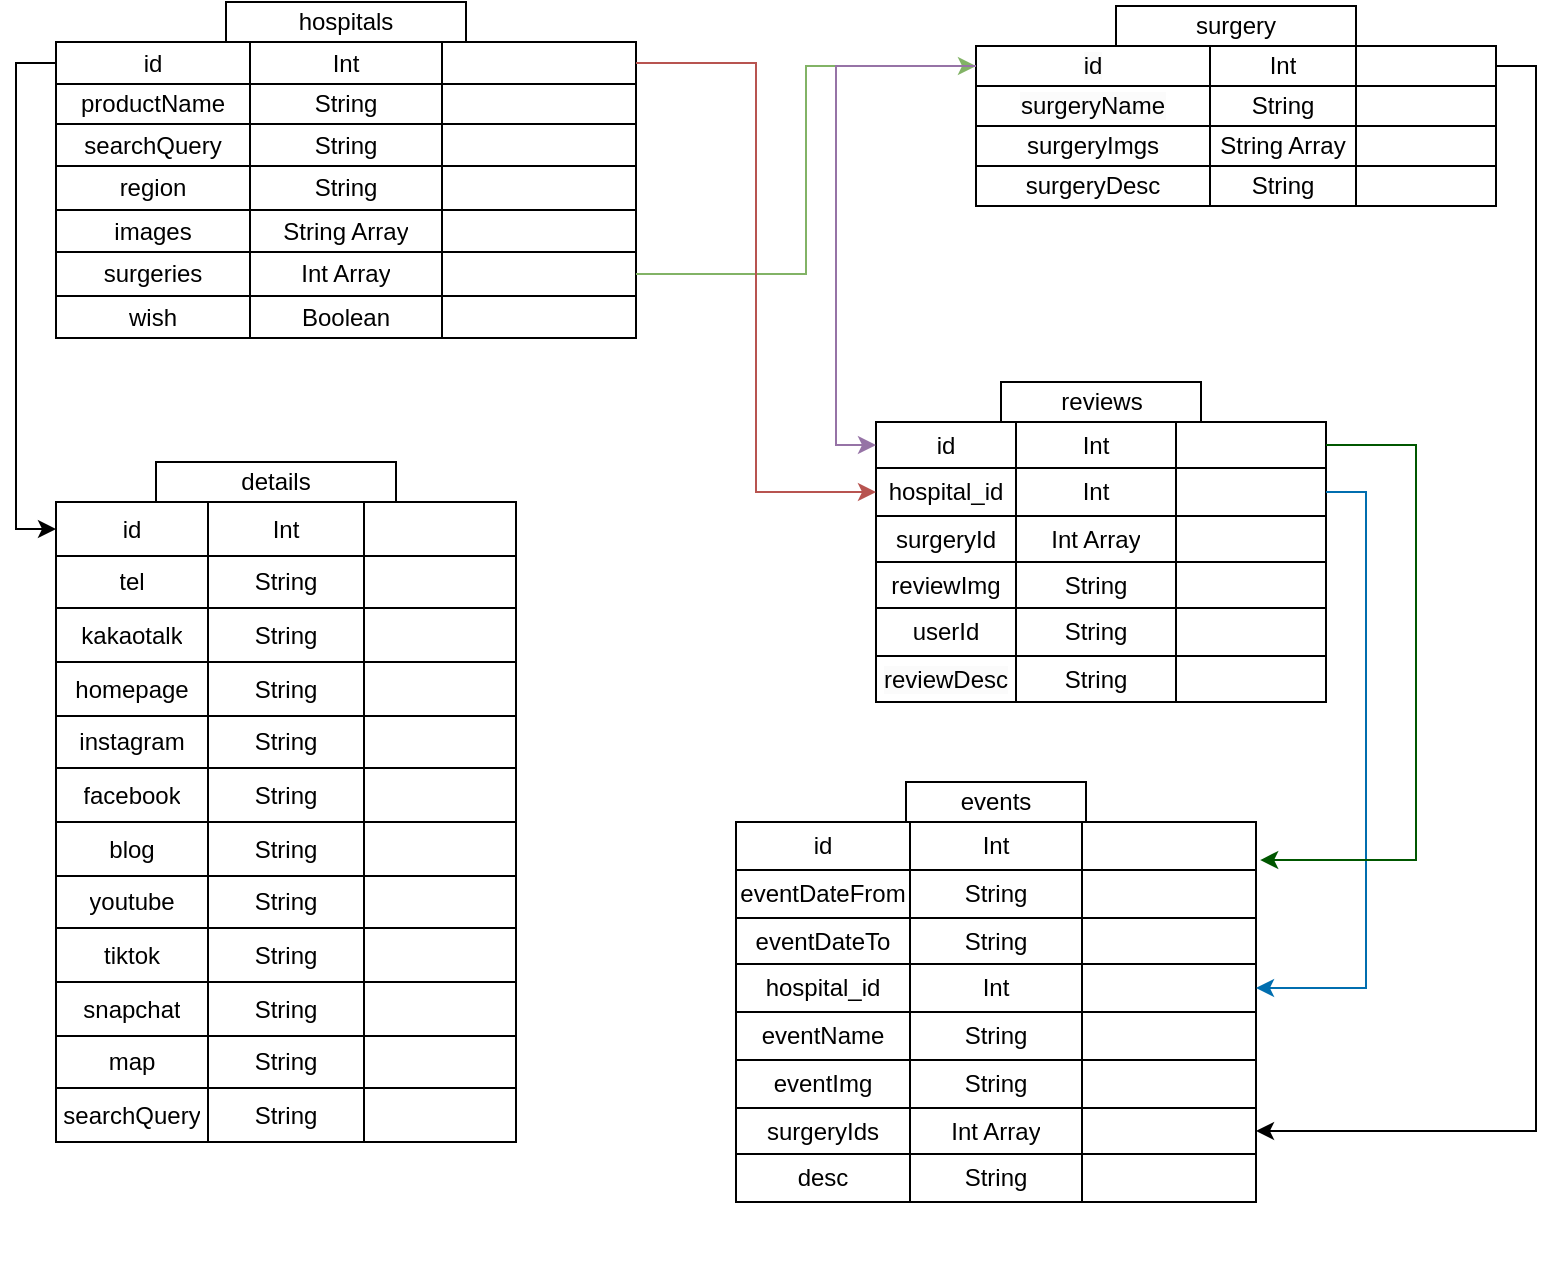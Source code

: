 <mxfile version="24.4.6" type="device">
  <diagram name="Page-1" id="yH99QrnX09RR625YZC_1">
    <mxGraphModel dx="1570" dy="740" grid="1" gridSize="10" guides="1" tooltips="1" connect="1" arrows="1" fold="1" page="1" pageScale="1" pageWidth="850" pageHeight="1100" math="0" shadow="0">
      <root>
        <mxCell id="0" />
        <mxCell id="1" parent="0" />
        <mxCell id="t48mmcYGpMNjEHupCj1k-149" value="" style="group" vertex="1" connectable="0" parent="1">
          <mxGeometry x="480" y="210" width="225" height="160" as="geometry" />
        </mxCell>
        <mxCell id="t48mmcYGpMNjEHupCj1k-25" value="" style="shape=table;startSize=0;container=1;collapsible=0;childLayout=tableLayout;" vertex="1" parent="t48mmcYGpMNjEHupCj1k-149">
          <mxGeometry y="20" width="225" height="140" as="geometry" />
        </mxCell>
        <mxCell id="t48mmcYGpMNjEHupCj1k-26" value="" style="shape=tableRow;horizontal=0;startSize=0;swimlaneHead=0;swimlaneBody=0;strokeColor=inherit;top=0;left=0;bottom=0;right=0;collapsible=0;dropTarget=0;fillColor=none;points=[[0,0.5],[1,0.5]];portConstraint=eastwest;" vertex="1" parent="t48mmcYGpMNjEHupCj1k-25">
          <mxGeometry width="225" height="23" as="geometry" />
        </mxCell>
        <mxCell id="t48mmcYGpMNjEHupCj1k-70" value="id" style="shape=partialRectangle;html=1;whiteSpace=wrap;connectable=0;strokeColor=inherit;overflow=hidden;fillColor=none;top=0;left=0;bottom=0;right=0;pointerEvents=1;" vertex="1" parent="t48mmcYGpMNjEHupCj1k-26">
          <mxGeometry width="70" height="23" as="geometry">
            <mxRectangle width="70" height="23" as="alternateBounds" />
          </mxGeometry>
        </mxCell>
        <mxCell id="t48mmcYGpMNjEHupCj1k-27" value="Int" style="shape=partialRectangle;html=1;whiteSpace=wrap;connectable=0;strokeColor=inherit;overflow=hidden;fillColor=none;top=0;left=0;bottom=0;right=0;pointerEvents=1;" vertex="1" parent="t48mmcYGpMNjEHupCj1k-26">
          <mxGeometry x="70" width="80" height="23" as="geometry">
            <mxRectangle width="80" height="23" as="alternateBounds" />
          </mxGeometry>
        </mxCell>
        <mxCell id="t48mmcYGpMNjEHupCj1k-28" value="" style="shape=partialRectangle;html=1;whiteSpace=wrap;connectable=0;strokeColor=inherit;overflow=hidden;fillColor=none;top=0;left=0;bottom=0;right=0;pointerEvents=1;" vertex="1" parent="t48mmcYGpMNjEHupCj1k-26">
          <mxGeometry x="150" width="75" height="23" as="geometry">
            <mxRectangle width="75" height="23" as="alternateBounds" />
          </mxGeometry>
        </mxCell>
        <mxCell id="t48mmcYGpMNjEHupCj1k-29" value="" style="shape=tableRow;horizontal=0;startSize=0;swimlaneHead=0;swimlaneBody=0;strokeColor=inherit;top=0;left=0;bottom=0;right=0;collapsible=0;dropTarget=0;fillColor=none;points=[[0,0.5],[1,0.5]];portConstraint=eastwest;" vertex="1" parent="t48mmcYGpMNjEHupCj1k-25">
          <mxGeometry y="23" width="225" height="24" as="geometry" />
        </mxCell>
        <mxCell id="t48mmcYGpMNjEHupCj1k-71" value="hospital_id" style="shape=partialRectangle;html=1;whiteSpace=wrap;connectable=0;strokeColor=inherit;overflow=hidden;fillColor=none;top=0;left=0;bottom=0;right=0;pointerEvents=1;" vertex="1" parent="t48mmcYGpMNjEHupCj1k-29">
          <mxGeometry width="70" height="24" as="geometry">
            <mxRectangle width="70" height="24" as="alternateBounds" />
          </mxGeometry>
        </mxCell>
        <mxCell id="t48mmcYGpMNjEHupCj1k-30" value="Int" style="shape=partialRectangle;html=1;whiteSpace=wrap;connectable=0;strokeColor=inherit;overflow=hidden;fillColor=none;top=0;left=0;bottom=0;right=0;pointerEvents=1;" vertex="1" parent="t48mmcYGpMNjEHupCj1k-29">
          <mxGeometry x="70" width="80" height="24" as="geometry">
            <mxRectangle width="80" height="24" as="alternateBounds" />
          </mxGeometry>
        </mxCell>
        <mxCell id="t48mmcYGpMNjEHupCj1k-31" value="" style="shape=partialRectangle;html=1;whiteSpace=wrap;connectable=0;strokeColor=inherit;overflow=hidden;fillColor=none;top=0;left=0;bottom=0;right=0;pointerEvents=1;" vertex="1" parent="t48mmcYGpMNjEHupCj1k-29">
          <mxGeometry x="150" width="75" height="24" as="geometry">
            <mxRectangle width="75" height="24" as="alternateBounds" />
          </mxGeometry>
        </mxCell>
        <mxCell id="t48mmcYGpMNjEHupCj1k-32" value="" style="shape=tableRow;horizontal=0;startSize=0;swimlaneHead=0;swimlaneBody=0;strokeColor=inherit;top=0;left=0;bottom=0;right=0;collapsible=0;dropTarget=0;fillColor=none;points=[[0,0.5],[1,0.5]];portConstraint=eastwest;" vertex="1" parent="t48mmcYGpMNjEHupCj1k-25">
          <mxGeometry y="47" width="225" height="23" as="geometry" />
        </mxCell>
        <mxCell id="t48mmcYGpMNjEHupCj1k-72" value="surgeryId" style="shape=partialRectangle;html=1;whiteSpace=wrap;connectable=0;strokeColor=inherit;overflow=hidden;fillColor=none;top=0;left=0;bottom=0;right=0;pointerEvents=1;" vertex="1" parent="t48mmcYGpMNjEHupCj1k-32">
          <mxGeometry width="70" height="23" as="geometry">
            <mxRectangle width="70" height="23" as="alternateBounds" />
          </mxGeometry>
        </mxCell>
        <mxCell id="t48mmcYGpMNjEHupCj1k-33" value="Int Array" style="shape=partialRectangle;html=1;whiteSpace=wrap;connectable=0;strokeColor=inherit;overflow=hidden;fillColor=none;top=0;left=0;bottom=0;right=0;pointerEvents=1;" vertex="1" parent="t48mmcYGpMNjEHupCj1k-32">
          <mxGeometry x="70" width="80" height="23" as="geometry">
            <mxRectangle width="80" height="23" as="alternateBounds" />
          </mxGeometry>
        </mxCell>
        <mxCell id="t48mmcYGpMNjEHupCj1k-34" value="" style="shape=partialRectangle;html=1;whiteSpace=wrap;connectable=0;strokeColor=inherit;overflow=hidden;fillColor=none;top=0;left=0;bottom=0;right=0;pointerEvents=1;" vertex="1" parent="t48mmcYGpMNjEHupCj1k-32">
          <mxGeometry x="150" width="75" height="23" as="geometry">
            <mxRectangle width="75" height="23" as="alternateBounds" />
          </mxGeometry>
        </mxCell>
        <mxCell id="t48mmcYGpMNjEHupCj1k-35" value="" style="shape=tableRow;horizontal=0;startSize=0;swimlaneHead=0;swimlaneBody=0;strokeColor=inherit;top=0;left=0;bottom=0;right=0;collapsible=0;dropTarget=0;fillColor=none;points=[[0,0.5],[1,0.5]];portConstraint=eastwest;" vertex="1" parent="t48mmcYGpMNjEHupCj1k-25">
          <mxGeometry y="70" width="225" height="23" as="geometry" />
        </mxCell>
        <mxCell id="t48mmcYGpMNjEHupCj1k-73" value="reviewImg" style="shape=partialRectangle;html=1;whiteSpace=wrap;connectable=0;strokeColor=inherit;overflow=hidden;fillColor=none;top=0;left=0;bottom=0;right=0;pointerEvents=1;" vertex="1" parent="t48mmcYGpMNjEHupCj1k-35">
          <mxGeometry width="70" height="23" as="geometry">
            <mxRectangle width="70" height="23" as="alternateBounds" />
          </mxGeometry>
        </mxCell>
        <mxCell id="t48mmcYGpMNjEHupCj1k-36" value="String" style="shape=partialRectangle;html=1;whiteSpace=wrap;connectable=0;strokeColor=inherit;overflow=hidden;fillColor=none;top=0;left=0;bottom=0;right=0;pointerEvents=1;" vertex="1" parent="t48mmcYGpMNjEHupCj1k-35">
          <mxGeometry x="70" width="80" height="23" as="geometry">
            <mxRectangle width="80" height="23" as="alternateBounds" />
          </mxGeometry>
        </mxCell>
        <mxCell id="t48mmcYGpMNjEHupCj1k-37" value="" style="shape=partialRectangle;html=1;whiteSpace=wrap;connectable=0;strokeColor=inherit;overflow=hidden;fillColor=none;top=0;left=0;bottom=0;right=0;pointerEvents=1;" vertex="1" parent="t48mmcYGpMNjEHupCj1k-35">
          <mxGeometry x="150" width="75" height="23" as="geometry">
            <mxRectangle width="75" height="23" as="alternateBounds" />
          </mxGeometry>
        </mxCell>
        <mxCell id="t48mmcYGpMNjEHupCj1k-38" value="" style="shape=tableRow;horizontal=0;startSize=0;swimlaneHead=0;swimlaneBody=0;strokeColor=inherit;top=0;left=0;bottom=0;right=0;collapsible=0;dropTarget=0;fillColor=none;points=[[0,0.5],[1,0.5]];portConstraint=eastwest;" vertex="1" parent="t48mmcYGpMNjEHupCj1k-25">
          <mxGeometry y="93" width="225" height="24" as="geometry" />
        </mxCell>
        <mxCell id="t48mmcYGpMNjEHupCj1k-74" value="userId" style="shape=partialRectangle;html=1;whiteSpace=wrap;connectable=0;strokeColor=inherit;overflow=hidden;fillColor=none;top=0;left=0;bottom=0;right=0;pointerEvents=1;" vertex="1" parent="t48mmcYGpMNjEHupCj1k-38">
          <mxGeometry width="70" height="24" as="geometry">
            <mxRectangle width="70" height="24" as="alternateBounds" />
          </mxGeometry>
        </mxCell>
        <mxCell id="t48mmcYGpMNjEHupCj1k-39" value="String" style="shape=partialRectangle;html=1;whiteSpace=wrap;connectable=0;strokeColor=inherit;overflow=hidden;fillColor=none;top=0;left=0;bottom=0;right=0;pointerEvents=1;" vertex="1" parent="t48mmcYGpMNjEHupCj1k-38">
          <mxGeometry x="70" width="80" height="24" as="geometry">
            <mxRectangle width="80" height="24" as="alternateBounds" />
          </mxGeometry>
        </mxCell>
        <mxCell id="t48mmcYGpMNjEHupCj1k-40" value="" style="shape=partialRectangle;html=1;whiteSpace=wrap;connectable=0;strokeColor=inherit;overflow=hidden;fillColor=none;top=0;left=0;bottom=0;right=0;pointerEvents=1;" vertex="1" parent="t48mmcYGpMNjEHupCj1k-38">
          <mxGeometry x="150" width="75" height="24" as="geometry">
            <mxRectangle width="75" height="24" as="alternateBounds" />
          </mxGeometry>
        </mxCell>
        <mxCell id="t48mmcYGpMNjEHupCj1k-41" value="" style="shape=tableRow;horizontal=0;startSize=0;swimlaneHead=0;swimlaneBody=0;strokeColor=inherit;top=0;left=0;bottom=0;right=0;collapsible=0;dropTarget=0;fillColor=none;points=[[0,0.5],[1,0.5]];portConstraint=eastwest;" vertex="1" parent="t48mmcYGpMNjEHupCj1k-25">
          <mxGeometry y="117" width="225" height="23" as="geometry" />
        </mxCell>
        <mxCell id="t48mmcYGpMNjEHupCj1k-75" value="&lt;meta charset=&quot;utf-8&quot;&gt;&lt;span style=&quot;color: rgb(0, 0, 0); font-family: Helvetica; font-size: 12px; font-style: normal; font-variant-ligatures: normal; font-variant-caps: normal; font-weight: 400; letter-spacing: normal; orphans: 2; text-align: center; text-indent: 0px; text-transform: none; widows: 2; word-spacing: 0px; -webkit-text-stroke-width: 0px; white-space: normal; background-color: rgb(251, 251, 251); text-decoration-thickness: initial; text-decoration-style: initial; text-decoration-color: initial; display: inline !important; float: none;&quot;&gt;reviewDesc&lt;/span&gt;" style="shape=partialRectangle;html=1;whiteSpace=wrap;connectable=0;strokeColor=inherit;overflow=hidden;fillColor=none;top=0;left=0;bottom=0;right=0;pointerEvents=1;" vertex="1" parent="t48mmcYGpMNjEHupCj1k-41">
          <mxGeometry width="70" height="23" as="geometry">
            <mxRectangle width="70" height="23" as="alternateBounds" />
          </mxGeometry>
        </mxCell>
        <mxCell id="t48mmcYGpMNjEHupCj1k-42" value="String" style="shape=partialRectangle;html=1;whiteSpace=wrap;connectable=0;strokeColor=inherit;overflow=hidden;fillColor=none;top=0;left=0;bottom=0;right=0;pointerEvents=1;" vertex="1" parent="t48mmcYGpMNjEHupCj1k-41">
          <mxGeometry x="70" width="80" height="23" as="geometry">
            <mxRectangle width="80" height="23" as="alternateBounds" />
          </mxGeometry>
        </mxCell>
        <mxCell id="t48mmcYGpMNjEHupCj1k-43" value="" style="shape=partialRectangle;html=1;whiteSpace=wrap;connectable=0;strokeColor=inherit;overflow=hidden;fillColor=none;top=0;left=0;bottom=0;right=0;pointerEvents=1;" vertex="1" parent="t48mmcYGpMNjEHupCj1k-41">
          <mxGeometry x="150" width="75" height="23" as="geometry">
            <mxRectangle width="75" height="23" as="alternateBounds" />
          </mxGeometry>
        </mxCell>
        <mxCell id="t48mmcYGpMNjEHupCj1k-148" value="reviews" style="whiteSpace=wrap;html=1;" vertex="1" parent="t48mmcYGpMNjEHupCj1k-149">
          <mxGeometry x="62.5" width="100" height="20" as="geometry" />
        </mxCell>
        <mxCell id="t48mmcYGpMNjEHupCj1k-219" value="" style="group" vertex="1" connectable="0" parent="1">
          <mxGeometry x="400" y="320" width="270" height="340" as="geometry" />
        </mxCell>
        <mxCell id="t48mmcYGpMNjEHupCj1k-99" value="" style="shape=table;startSize=0;container=1;collapsible=0;childLayout=tableLayout;" vertex="1" parent="t48mmcYGpMNjEHupCj1k-219">
          <mxGeometry x="-330" y="-50" width="230" height="320" as="geometry" />
        </mxCell>
        <mxCell id="t48mmcYGpMNjEHupCj1k-100" value="" style="shape=tableRow;horizontal=0;startSize=0;swimlaneHead=0;swimlaneBody=0;strokeColor=inherit;top=0;left=0;bottom=0;right=0;collapsible=0;dropTarget=0;fillColor=none;points=[[0,0.5],[1,0.5]];portConstraint=eastwest;" vertex="1" parent="t48mmcYGpMNjEHupCj1k-99">
          <mxGeometry width="230" height="27" as="geometry" />
        </mxCell>
        <mxCell id="t48mmcYGpMNjEHupCj1k-101" value="id" style="shape=partialRectangle;html=1;whiteSpace=wrap;connectable=0;strokeColor=inherit;overflow=hidden;fillColor=none;top=0;left=0;bottom=0;right=0;pointerEvents=1;" vertex="1" parent="t48mmcYGpMNjEHupCj1k-100">
          <mxGeometry width="76" height="27" as="geometry">
            <mxRectangle width="76" height="27" as="alternateBounds" />
          </mxGeometry>
        </mxCell>
        <mxCell id="t48mmcYGpMNjEHupCj1k-102" value="Int" style="shape=partialRectangle;html=1;whiteSpace=wrap;connectable=0;strokeColor=inherit;overflow=hidden;fillColor=none;top=0;left=0;bottom=0;right=0;pointerEvents=1;" vertex="1" parent="t48mmcYGpMNjEHupCj1k-100">
          <mxGeometry x="76" width="78" height="27" as="geometry">
            <mxRectangle width="78" height="27" as="alternateBounds" />
          </mxGeometry>
        </mxCell>
        <mxCell id="t48mmcYGpMNjEHupCj1k-103" value="" style="shape=partialRectangle;html=1;whiteSpace=wrap;connectable=0;strokeColor=inherit;overflow=hidden;fillColor=none;top=0;left=0;bottom=0;right=0;pointerEvents=1;" vertex="1" parent="t48mmcYGpMNjEHupCj1k-100">
          <mxGeometry x="154" width="76" height="27" as="geometry">
            <mxRectangle width="76" height="27" as="alternateBounds" />
          </mxGeometry>
        </mxCell>
        <mxCell id="t48mmcYGpMNjEHupCj1k-104" value="" style="shape=tableRow;horizontal=0;startSize=0;swimlaneHead=0;swimlaneBody=0;strokeColor=inherit;top=0;left=0;bottom=0;right=0;collapsible=0;dropTarget=0;fillColor=none;points=[[0,0.5],[1,0.5]];portConstraint=eastwest;" vertex="1" parent="t48mmcYGpMNjEHupCj1k-99">
          <mxGeometry y="27" width="230" height="26" as="geometry" />
        </mxCell>
        <mxCell id="t48mmcYGpMNjEHupCj1k-105" value="tel" style="shape=partialRectangle;html=1;whiteSpace=wrap;connectable=0;strokeColor=inherit;overflow=hidden;fillColor=none;top=0;left=0;bottom=0;right=0;pointerEvents=1;" vertex="1" parent="t48mmcYGpMNjEHupCj1k-104">
          <mxGeometry width="76" height="26" as="geometry">
            <mxRectangle width="76" height="26" as="alternateBounds" />
          </mxGeometry>
        </mxCell>
        <mxCell id="t48mmcYGpMNjEHupCj1k-106" value="String" style="shape=partialRectangle;html=1;whiteSpace=wrap;connectable=0;strokeColor=inherit;overflow=hidden;fillColor=none;top=0;left=0;bottom=0;right=0;pointerEvents=1;" vertex="1" parent="t48mmcYGpMNjEHupCj1k-104">
          <mxGeometry x="76" width="78" height="26" as="geometry">
            <mxRectangle width="78" height="26" as="alternateBounds" />
          </mxGeometry>
        </mxCell>
        <mxCell id="t48mmcYGpMNjEHupCj1k-107" value="" style="shape=partialRectangle;html=1;whiteSpace=wrap;connectable=0;strokeColor=inherit;overflow=hidden;fillColor=none;top=0;left=0;bottom=0;right=0;pointerEvents=1;" vertex="1" parent="t48mmcYGpMNjEHupCj1k-104">
          <mxGeometry x="154" width="76" height="26" as="geometry">
            <mxRectangle width="76" height="26" as="alternateBounds" />
          </mxGeometry>
        </mxCell>
        <mxCell id="t48mmcYGpMNjEHupCj1k-108" value="" style="shape=tableRow;horizontal=0;startSize=0;swimlaneHead=0;swimlaneBody=0;strokeColor=inherit;top=0;left=0;bottom=0;right=0;collapsible=0;dropTarget=0;fillColor=none;points=[[0,0.5],[1,0.5]];portConstraint=eastwest;" vertex="1" parent="t48mmcYGpMNjEHupCj1k-99">
          <mxGeometry y="53" width="230" height="27" as="geometry" />
        </mxCell>
        <mxCell id="t48mmcYGpMNjEHupCj1k-109" value="kakaotalk" style="shape=partialRectangle;html=1;whiteSpace=wrap;connectable=0;strokeColor=inherit;overflow=hidden;fillColor=none;top=0;left=0;bottom=0;right=0;pointerEvents=1;" vertex="1" parent="t48mmcYGpMNjEHupCj1k-108">
          <mxGeometry width="76" height="27" as="geometry">
            <mxRectangle width="76" height="27" as="alternateBounds" />
          </mxGeometry>
        </mxCell>
        <mxCell id="t48mmcYGpMNjEHupCj1k-110" value="String" style="shape=partialRectangle;html=1;whiteSpace=wrap;connectable=0;strokeColor=inherit;overflow=hidden;fillColor=none;top=0;left=0;bottom=0;right=0;pointerEvents=1;" vertex="1" parent="t48mmcYGpMNjEHupCj1k-108">
          <mxGeometry x="76" width="78" height="27" as="geometry">
            <mxRectangle width="78" height="27" as="alternateBounds" />
          </mxGeometry>
        </mxCell>
        <mxCell id="t48mmcYGpMNjEHupCj1k-111" value="" style="shape=partialRectangle;html=1;whiteSpace=wrap;connectable=0;strokeColor=inherit;overflow=hidden;fillColor=none;top=0;left=0;bottom=0;right=0;pointerEvents=1;" vertex="1" parent="t48mmcYGpMNjEHupCj1k-108">
          <mxGeometry x="154" width="76" height="27" as="geometry">
            <mxRectangle width="76" height="27" as="alternateBounds" />
          </mxGeometry>
        </mxCell>
        <mxCell id="t48mmcYGpMNjEHupCj1k-112" value="" style="shape=tableRow;horizontal=0;startSize=0;swimlaneHead=0;swimlaneBody=0;strokeColor=inherit;top=0;left=0;bottom=0;right=0;collapsible=0;dropTarget=0;fillColor=none;points=[[0,0.5],[1,0.5]];portConstraint=eastwest;" vertex="1" parent="t48mmcYGpMNjEHupCj1k-99">
          <mxGeometry y="80" width="230" height="27" as="geometry" />
        </mxCell>
        <mxCell id="t48mmcYGpMNjEHupCj1k-113" value="homepage" style="shape=partialRectangle;html=1;whiteSpace=wrap;connectable=0;strokeColor=inherit;overflow=hidden;fillColor=none;top=0;left=0;bottom=0;right=0;pointerEvents=1;" vertex="1" parent="t48mmcYGpMNjEHupCj1k-112">
          <mxGeometry width="76" height="27" as="geometry">
            <mxRectangle width="76" height="27" as="alternateBounds" />
          </mxGeometry>
        </mxCell>
        <mxCell id="t48mmcYGpMNjEHupCj1k-114" value="String" style="shape=partialRectangle;html=1;whiteSpace=wrap;connectable=0;strokeColor=inherit;overflow=hidden;fillColor=none;top=0;left=0;bottom=0;right=0;pointerEvents=1;" vertex="1" parent="t48mmcYGpMNjEHupCj1k-112">
          <mxGeometry x="76" width="78" height="27" as="geometry">
            <mxRectangle width="78" height="27" as="alternateBounds" />
          </mxGeometry>
        </mxCell>
        <mxCell id="t48mmcYGpMNjEHupCj1k-115" value="" style="shape=partialRectangle;html=1;whiteSpace=wrap;connectable=0;strokeColor=inherit;overflow=hidden;fillColor=none;top=0;left=0;bottom=0;right=0;pointerEvents=1;" vertex="1" parent="t48mmcYGpMNjEHupCj1k-112">
          <mxGeometry x="154" width="76" height="27" as="geometry">
            <mxRectangle width="76" height="27" as="alternateBounds" />
          </mxGeometry>
        </mxCell>
        <mxCell id="t48mmcYGpMNjEHupCj1k-116" value="" style="shape=tableRow;horizontal=0;startSize=0;swimlaneHead=0;swimlaneBody=0;strokeColor=inherit;top=0;left=0;bottom=0;right=0;collapsible=0;dropTarget=0;fillColor=none;points=[[0,0.5],[1,0.5]];portConstraint=eastwest;" vertex="1" parent="t48mmcYGpMNjEHupCj1k-99">
          <mxGeometry y="107" width="230" height="26" as="geometry" />
        </mxCell>
        <mxCell id="t48mmcYGpMNjEHupCj1k-117" value="instagram" style="shape=partialRectangle;html=1;whiteSpace=wrap;connectable=0;strokeColor=inherit;overflow=hidden;fillColor=none;top=0;left=0;bottom=0;right=0;pointerEvents=1;" vertex="1" parent="t48mmcYGpMNjEHupCj1k-116">
          <mxGeometry width="76" height="26" as="geometry">
            <mxRectangle width="76" height="26" as="alternateBounds" />
          </mxGeometry>
        </mxCell>
        <mxCell id="t48mmcYGpMNjEHupCj1k-118" value="String" style="shape=partialRectangle;html=1;whiteSpace=wrap;connectable=0;strokeColor=inherit;overflow=hidden;fillColor=none;top=0;left=0;bottom=0;right=0;pointerEvents=1;" vertex="1" parent="t48mmcYGpMNjEHupCj1k-116">
          <mxGeometry x="76" width="78" height="26" as="geometry">
            <mxRectangle width="78" height="26" as="alternateBounds" />
          </mxGeometry>
        </mxCell>
        <mxCell id="t48mmcYGpMNjEHupCj1k-119" value="" style="shape=partialRectangle;html=1;whiteSpace=wrap;connectable=0;strokeColor=inherit;overflow=hidden;fillColor=none;top=0;left=0;bottom=0;right=0;pointerEvents=1;" vertex="1" parent="t48mmcYGpMNjEHupCj1k-116">
          <mxGeometry x="154" width="76" height="26" as="geometry">
            <mxRectangle width="76" height="26" as="alternateBounds" />
          </mxGeometry>
        </mxCell>
        <mxCell id="t48mmcYGpMNjEHupCj1k-120" value="" style="shape=tableRow;horizontal=0;startSize=0;swimlaneHead=0;swimlaneBody=0;strokeColor=inherit;top=0;left=0;bottom=0;right=0;collapsible=0;dropTarget=0;fillColor=none;points=[[0,0.5],[1,0.5]];portConstraint=eastwest;" vertex="1" parent="t48mmcYGpMNjEHupCj1k-99">
          <mxGeometry y="133" width="230" height="27" as="geometry" />
        </mxCell>
        <mxCell id="t48mmcYGpMNjEHupCj1k-121" value="facebook" style="shape=partialRectangle;html=1;whiteSpace=wrap;connectable=0;strokeColor=inherit;overflow=hidden;fillColor=none;top=0;left=0;bottom=0;right=0;pointerEvents=1;" vertex="1" parent="t48mmcYGpMNjEHupCj1k-120">
          <mxGeometry width="76" height="27" as="geometry">
            <mxRectangle width="76" height="27" as="alternateBounds" />
          </mxGeometry>
        </mxCell>
        <mxCell id="t48mmcYGpMNjEHupCj1k-122" value="String" style="shape=partialRectangle;html=1;whiteSpace=wrap;connectable=0;strokeColor=inherit;overflow=hidden;fillColor=none;top=0;left=0;bottom=0;right=0;pointerEvents=1;" vertex="1" parent="t48mmcYGpMNjEHupCj1k-120">
          <mxGeometry x="76" width="78" height="27" as="geometry">
            <mxRectangle width="78" height="27" as="alternateBounds" />
          </mxGeometry>
        </mxCell>
        <mxCell id="t48mmcYGpMNjEHupCj1k-123" value="" style="shape=partialRectangle;html=1;whiteSpace=wrap;connectable=0;strokeColor=inherit;overflow=hidden;fillColor=none;top=0;left=0;bottom=0;right=0;pointerEvents=1;" vertex="1" parent="t48mmcYGpMNjEHupCj1k-120">
          <mxGeometry x="154" width="76" height="27" as="geometry">
            <mxRectangle width="76" height="27" as="alternateBounds" />
          </mxGeometry>
        </mxCell>
        <mxCell id="t48mmcYGpMNjEHupCj1k-124" value="" style="shape=tableRow;horizontal=0;startSize=0;swimlaneHead=0;swimlaneBody=0;strokeColor=inherit;top=0;left=0;bottom=0;right=0;collapsible=0;dropTarget=0;fillColor=none;points=[[0,0.5],[1,0.5]];portConstraint=eastwest;" vertex="1" parent="t48mmcYGpMNjEHupCj1k-99">
          <mxGeometry y="160" width="230" height="27" as="geometry" />
        </mxCell>
        <mxCell id="t48mmcYGpMNjEHupCj1k-125" value="blog" style="shape=partialRectangle;html=1;whiteSpace=wrap;connectable=0;strokeColor=inherit;overflow=hidden;fillColor=none;top=0;left=0;bottom=0;right=0;pointerEvents=1;" vertex="1" parent="t48mmcYGpMNjEHupCj1k-124">
          <mxGeometry width="76" height="27" as="geometry">
            <mxRectangle width="76" height="27" as="alternateBounds" />
          </mxGeometry>
        </mxCell>
        <mxCell id="t48mmcYGpMNjEHupCj1k-126" value="String" style="shape=partialRectangle;html=1;whiteSpace=wrap;connectable=0;strokeColor=inherit;overflow=hidden;fillColor=none;top=0;left=0;bottom=0;right=0;pointerEvents=1;" vertex="1" parent="t48mmcYGpMNjEHupCj1k-124">
          <mxGeometry x="76" width="78" height="27" as="geometry">
            <mxRectangle width="78" height="27" as="alternateBounds" />
          </mxGeometry>
        </mxCell>
        <mxCell id="t48mmcYGpMNjEHupCj1k-127" value="" style="shape=partialRectangle;html=1;whiteSpace=wrap;connectable=0;strokeColor=inherit;overflow=hidden;fillColor=none;top=0;left=0;bottom=0;right=0;pointerEvents=1;" vertex="1" parent="t48mmcYGpMNjEHupCj1k-124">
          <mxGeometry x="154" width="76" height="27" as="geometry">
            <mxRectangle width="76" height="27" as="alternateBounds" />
          </mxGeometry>
        </mxCell>
        <mxCell id="t48mmcYGpMNjEHupCj1k-128" value="" style="shape=tableRow;horizontal=0;startSize=0;swimlaneHead=0;swimlaneBody=0;strokeColor=inherit;top=0;left=0;bottom=0;right=0;collapsible=0;dropTarget=0;fillColor=none;points=[[0,0.5],[1,0.5]];portConstraint=eastwest;" vertex="1" parent="t48mmcYGpMNjEHupCj1k-99">
          <mxGeometry y="187" width="230" height="26" as="geometry" />
        </mxCell>
        <mxCell id="t48mmcYGpMNjEHupCj1k-129" value="youtube" style="shape=partialRectangle;html=1;whiteSpace=wrap;connectable=0;strokeColor=inherit;overflow=hidden;fillColor=none;top=0;left=0;bottom=0;right=0;pointerEvents=1;" vertex="1" parent="t48mmcYGpMNjEHupCj1k-128">
          <mxGeometry width="76" height="26" as="geometry">
            <mxRectangle width="76" height="26" as="alternateBounds" />
          </mxGeometry>
        </mxCell>
        <mxCell id="t48mmcYGpMNjEHupCj1k-130" value="String" style="shape=partialRectangle;html=1;whiteSpace=wrap;connectable=0;strokeColor=inherit;overflow=hidden;fillColor=none;top=0;left=0;bottom=0;right=0;pointerEvents=1;" vertex="1" parent="t48mmcYGpMNjEHupCj1k-128">
          <mxGeometry x="76" width="78" height="26" as="geometry">
            <mxRectangle width="78" height="26" as="alternateBounds" />
          </mxGeometry>
        </mxCell>
        <mxCell id="t48mmcYGpMNjEHupCj1k-131" value="" style="shape=partialRectangle;html=1;whiteSpace=wrap;connectable=0;strokeColor=inherit;overflow=hidden;fillColor=none;top=0;left=0;bottom=0;right=0;pointerEvents=1;" vertex="1" parent="t48mmcYGpMNjEHupCj1k-128">
          <mxGeometry x="154" width="76" height="26" as="geometry">
            <mxRectangle width="76" height="26" as="alternateBounds" />
          </mxGeometry>
        </mxCell>
        <mxCell id="t48mmcYGpMNjEHupCj1k-132" value="" style="shape=tableRow;horizontal=0;startSize=0;swimlaneHead=0;swimlaneBody=0;strokeColor=inherit;top=0;left=0;bottom=0;right=0;collapsible=0;dropTarget=0;fillColor=none;points=[[0,0.5],[1,0.5]];portConstraint=eastwest;" vertex="1" parent="t48mmcYGpMNjEHupCj1k-99">
          <mxGeometry y="213" width="230" height="27" as="geometry" />
        </mxCell>
        <mxCell id="t48mmcYGpMNjEHupCj1k-133" value="tiktok" style="shape=partialRectangle;html=1;whiteSpace=wrap;connectable=0;strokeColor=inherit;overflow=hidden;fillColor=none;top=0;left=0;bottom=0;right=0;pointerEvents=1;" vertex="1" parent="t48mmcYGpMNjEHupCj1k-132">
          <mxGeometry width="76" height="27" as="geometry">
            <mxRectangle width="76" height="27" as="alternateBounds" />
          </mxGeometry>
        </mxCell>
        <mxCell id="t48mmcYGpMNjEHupCj1k-134" value="String" style="shape=partialRectangle;html=1;whiteSpace=wrap;connectable=0;strokeColor=inherit;overflow=hidden;fillColor=none;top=0;left=0;bottom=0;right=0;pointerEvents=1;" vertex="1" parent="t48mmcYGpMNjEHupCj1k-132">
          <mxGeometry x="76" width="78" height="27" as="geometry">
            <mxRectangle width="78" height="27" as="alternateBounds" />
          </mxGeometry>
        </mxCell>
        <mxCell id="t48mmcYGpMNjEHupCj1k-135" value="" style="shape=partialRectangle;html=1;whiteSpace=wrap;connectable=0;strokeColor=inherit;overflow=hidden;fillColor=none;top=0;left=0;bottom=0;right=0;pointerEvents=1;" vertex="1" parent="t48mmcYGpMNjEHupCj1k-132">
          <mxGeometry x="154" width="76" height="27" as="geometry">
            <mxRectangle width="76" height="27" as="alternateBounds" />
          </mxGeometry>
        </mxCell>
        <mxCell id="t48mmcYGpMNjEHupCj1k-136" value="" style="shape=tableRow;horizontal=0;startSize=0;swimlaneHead=0;swimlaneBody=0;strokeColor=inherit;top=0;left=0;bottom=0;right=0;collapsible=0;dropTarget=0;fillColor=none;points=[[0,0.5],[1,0.5]];portConstraint=eastwest;" vertex="1" parent="t48mmcYGpMNjEHupCj1k-99">
          <mxGeometry y="240" width="230" height="27" as="geometry" />
        </mxCell>
        <mxCell id="t48mmcYGpMNjEHupCj1k-137" value="snapchat" style="shape=partialRectangle;html=1;whiteSpace=wrap;connectable=0;strokeColor=inherit;overflow=hidden;fillColor=none;top=0;left=0;bottom=0;right=0;pointerEvents=1;" vertex="1" parent="t48mmcYGpMNjEHupCj1k-136">
          <mxGeometry width="76" height="27" as="geometry">
            <mxRectangle width="76" height="27" as="alternateBounds" />
          </mxGeometry>
        </mxCell>
        <mxCell id="t48mmcYGpMNjEHupCj1k-138" value="String" style="shape=partialRectangle;html=1;whiteSpace=wrap;connectable=0;strokeColor=inherit;overflow=hidden;fillColor=none;top=0;left=0;bottom=0;right=0;pointerEvents=1;" vertex="1" parent="t48mmcYGpMNjEHupCj1k-136">
          <mxGeometry x="76" width="78" height="27" as="geometry">
            <mxRectangle width="78" height="27" as="alternateBounds" />
          </mxGeometry>
        </mxCell>
        <mxCell id="t48mmcYGpMNjEHupCj1k-139" value="" style="shape=partialRectangle;html=1;whiteSpace=wrap;connectable=0;strokeColor=inherit;overflow=hidden;fillColor=none;top=0;left=0;bottom=0;right=0;pointerEvents=1;" vertex="1" parent="t48mmcYGpMNjEHupCj1k-136">
          <mxGeometry x="154" width="76" height="27" as="geometry">
            <mxRectangle width="76" height="27" as="alternateBounds" />
          </mxGeometry>
        </mxCell>
        <mxCell id="t48mmcYGpMNjEHupCj1k-140" value="" style="shape=tableRow;horizontal=0;startSize=0;swimlaneHead=0;swimlaneBody=0;strokeColor=inherit;top=0;left=0;bottom=0;right=0;collapsible=0;dropTarget=0;fillColor=none;points=[[0,0.5],[1,0.5]];portConstraint=eastwest;" vertex="1" parent="t48mmcYGpMNjEHupCj1k-99">
          <mxGeometry y="267" width="230" height="26" as="geometry" />
        </mxCell>
        <mxCell id="t48mmcYGpMNjEHupCj1k-141" value="map" style="shape=partialRectangle;html=1;whiteSpace=wrap;connectable=0;strokeColor=inherit;overflow=hidden;fillColor=none;top=0;left=0;bottom=0;right=0;pointerEvents=1;" vertex="1" parent="t48mmcYGpMNjEHupCj1k-140">
          <mxGeometry width="76" height="26" as="geometry">
            <mxRectangle width="76" height="26" as="alternateBounds" />
          </mxGeometry>
        </mxCell>
        <mxCell id="t48mmcYGpMNjEHupCj1k-142" value="String" style="shape=partialRectangle;html=1;whiteSpace=wrap;connectable=0;strokeColor=inherit;overflow=hidden;fillColor=none;top=0;left=0;bottom=0;right=0;pointerEvents=1;" vertex="1" parent="t48mmcYGpMNjEHupCj1k-140">
          <mxGeometry x="76" width="78" height="26" as="geometry">
            <mxRectangle width="78" height="26" as="alternateBounds" />
          </mxGeometry>
        </mxCell>
        <mxCell id="t48mmcYGpMNjEHupCj1k-143" value="" style="shape=partialRectangle;html=1;whiteSpace=wrap;connectable=0;strokeColor=inherit;overflow=hidden;fillColor=none;top=0;left=0;bottom=0;right=0;pointerEvents=1;" vertex="1" parent="t48mmcYGpMNjEHupCj1k-140">
          <mxGeometry x="154" width="76" height="26" as="geometry">
            <mxRectangle width="76" height="26" as="alternateBounds" />
          </mxGeometry>
        </mxCell>
        <mxCell id="t48mmcYGpMNjEHupCj1k-144" value="" style="shape=tableRow;horizontal=0;startSize=0;swimlaneHead=0;swimlaneBody=0;strokeColor=inherit;top=0;left=0;bottom=0;right=0;collapsible=0;dropTarget=0;fillColor=none;points=[[0,0.5],[1,0.5]];portConstraint=eastwest;" vertex="1" parent="t48mmcYGpMNjEHupCj1k-99">
          <mxGeometry y="293" width="230" height="27" as="geometry" />
        </mxCell>
        <mxCell id="t48mmcYGpMNjEHupCj1k-145" value="searchQuery" style="shape=partialRectangle;html=1;whiteSpace=wrap;connectable=0;strokeColor=inherit;overflow=hidden;fillColor=none;top=0;left=0;bottom=0;right=0;pointerEvents=1;" vertex="1" parent="t48mmcYGpMNjEHupCj1k-144">
          <mxGeometry width="76" height="27" as="geometry">
            <mxRectangle width="76" height="27" as="alternateBounds" />
          </mxGeometry>
        </mxCell>
        <mxCell id="t48mmcYGpMNjEHupCj1k-146" value="String" style="shape=partialRectangle;html=1;whiteSpace=wrap;connectable=0;strokeColor=inherit;overflow=hidden;fillColor=none;top=0;left=0;bottom=0;right=0;pointerEvents=1;" vertex="1" parent="t48mmcYGpMNjEHupCj1k-144">
          <mxGeometry x="76" width="78" height="27" as="geometry">
            <mxRectangle width="78" height="27" as="alternateBounds" />
          </mxGeometry>
        </mxCell>
        <mxCell id="t48mmcYGpMNjEHupCj1k-147" value="" style="shape=partialRectangle;html=1;whiteSpace=wrap;connectable=0;strokeColor=inherit;overflow=hidden;fillColor=none;top=0;left=0;bottom=0;right=0;pointerEvents=1;" vertex="1" parent="t48mmcYGpMNjEHupCj1k-144">
          <mxGeometry x="154" width="76" height="27" as="geometry">
            <mxRectangle width="76" height="27" as="alternateBounds" />
          </mxGeometry>
        </mxCell>
        <mxCell id="t48mmcYGpMNjEHupCj1k-152" value="details" style="whiteSpace=wrap;html=1;" vertex="1" parent="t48mmcYGpMNjEHupCj1k-219">
          <mxGeometry x="-280" y="-70" width="120" height="20" as="geometry" />
        </mxCell>
        <mxCell id="t48mmcYGpMNjEHupCj1k-259" value="" style="group" vertex="1" connectable="0" parent="t48mmcYGpMNjEHupCj1k-219">
          <mxGeometry x="10" y="90" width="260" height="210" as="geometry" />
        </mxCell>
        <mxCell id="t48mmcYGpMNjEHupCj1k-223" value="" style="shape=table;startSize=0;container=1;collapsible=0;childLayout=tableLayout;" vertex="1" parent="t48mmcYGpMNjEHupCj1k-259">
          <mxGeometry y="20" width="260" height="190" as="geometry" />
        </mxCell>
        <mxCell id="t48mmcYGpMNjEHupCj1k-224" value="" style="shape=tableRow;horizontal=0;startSize=0;swimlaneHead=0;swimlaneBody=0;strokeColor=inherit;top=0;left=0;bottom=0;right=0;collapsible=0;dropTarget=0;fillColor=none;points=[[0,0.5],[1,0.5]];portConstraint=eastwest;" vertex="1" parent="t48mmcYGpMNjEHupCj1k-223">
          <mxGeometry width="260" height="24" as="geometry" />
        </mxCell>
        <mxCell id="t48mmcYGpMNjEHupCj1k-225" value="id" style="shape=partialRectangle;html=1;whiteSpace=wrap;connectable=0;strokeColor=inherit;overflow=hidden;fillColor=none;top=0;left=0;bottom=0;right=0;pointerEvents=1;" vertex="1" parent="t48mmcYGpMNjEHupCj1k-224">
          <mxGeometry width="87" height="24" as="geometry">
            <mxRectangle width="87" height="24" as="alternateBounds" />
          </mxGeometry>
        </mxCell>
        <mxCell id="t48mmcYGpMNjEHupCj1k-226" value="Int" style="shape=partialRectangle;html=1;whiteSpace=wrap;connectable=0;strokeColor=inherit;overflow=hidden;fillColor=none;top=0;left=0;bottom=0;right=0;pointerEvents=1;" vertex="1" parent="t48mmcYGpMNjEHupCj1k-224">
          <mxGeometry x="87" width="86" height="24" as="geometry">
            <mxRectangle width="86" height="24" as="alternateBounds" />
          </mxGeometry>
        </mxCell>
        <mxCell id="t48mmcYGpMNjEHupCj1k-227" value="" style="shape=partialRectangle;html=1;whiteSpace=wrap;connectable=0;strokeColor=inherit;overflow=hidden;fillColor=none;top=0;left=0;bottom=0;right=0;pointerEvents=1;" vertex="1" parent="t48mmcYGpMNjEHupCj1k-224">
          <mxGeometry x="173" width="87" height="24" as="geometry">
            <mxRectangle width="87" height="24" as="alternateBounds" />
          </mxGeometry>
        </mxCell>
        <mxCell id="t48mmcYGpMNjEHupCj1k-228" value="" style="shape=tableRow;horizontal=0;startSize=0;swimlaneHead=0;swimlaneBody=0;strokeColor=inherit;top=0;left=0;bottom=0;right=0;collapsible=0;dropTarget=0;fillColor=none;points=[[0,0.5],[1,0.5]];portConstraint=eastwest;" vertex="1" parent="t48mmcYGpMNjEHupCj1k-223">
          <mxGeometry y="24" width="260" height="24" as="geometry" />
        </mxCell>
        <mxCell id="t48mmcYGpMNjEHupCj1k-229" value="eventDateFrom" style="shape=partialRectangle;html=1;whiteSpace=wrap;connectable=0;strokeColor=inherit;overflow=hidden;fillColor=none;top=0;left=0;bottom=0;right=0;pointerEvents=1;" vertex="1" parent="t48mmcYGpMNjEHupCj1k-228">
          <mxGeometry width="87" height="24" as="geometry">
            <mxRectangle width="87" height="24" as="alternateBounds" />
          </mxGeometry>
        </mxCell>
        <mxCell id="t48mmcYGpMNjEHupCj1k-230" value="String" style="shape=partialRectangle;html=1;whiteSpace=wrap;connectable=0;strokeColor=inherit;overflow=hidden;fillColor=none;top=0;left=0;bottom=0;right=0;pointerEvents=1;" vertex="1" parent="t48mmcYGpMNjEHupCj1k-228">
          <mxGeometry x="87" width="86" height="24" as="geometry">
            <mxRectangle width="86" height="24" as="alternateBounds" />
          </mxGeometry>
        </mxCell>
        <mxCell id="t48mmcYGpMNjEHupCj1k-231" value="" style="shape=partialRectangle;html=1;whiteSpace=wrap;connectable=0;strokeColor=inherit;overflow=hidden;fillColor=none;top=0;left=0;bottom=0;right=0;pointerEvents=1;" vertex="1" parent="t48mmcYGpMNjEHupCj1k-228">
          <mxGeometry x="173" width="87" height="24" as="geometry">
            <mxRectangle width="87" height="24" as="alternateBounds" />
          </mxGeometry>
        </mxCell>
        <mxCell id="t48mmcYGpMNjEHupCj1k-232" value="" style="shape=tableRow;horizontal=0;startSize=0;swimlaneHead=0;swimlaneBody=0;strokeColor=inherit;top=0;left=0;bottom=0;right=0;collapsible=0;dropTarget=0;fillColor=none;points=[[0,0.5],[1,0.5]];portConstraint=eastwest;" vertex="1" parent="t48mmcYGpMNjEHupCj1k-223">
          <mxGeometry y="48" width="260" height="23" as="geometry" />
        </mxCell>
        <mxCell id="t48mmcYGpMNjEHupCj1k-233" value="eventDateTo" style="shape=partialRectangle;html=1;whiteSpace=wrap;connectable=0;strokeColor=inherit;overflow=hidden;fillColor=none;top=0;left=0;bottom=0;right=0;pointerEvents=1;" vertex="1" parent="t48mmcYGpMNjEHupCj1k-232">
          <mxGeometry width="87" height="23" as="geometry">
            <mxRectangle width="87" height="23" as="alternateBounds" />
          </mxGeometry>
        </mxCell>
        <mxCell id="t48mmcYGpMNjEHupCj1k-234" value="String" style="shape=partialRectangle;html=1;whiteSpace=wrap;connectable=0;strokeColor=inherit;overflow=hidden;fillColor=none;top=0;left=0;bottom=0;right=0;pointerEvents=1;" vertex="1" parent="t48mmcYGpMNjEHupCj1k-232">
          <mxGeometry x="87" width="86" height="23" as="geometry">
            <mxRectangle width="86" height="23" as="alternateBounds" />
          </mxGeometry>
        </mxCell>
        <mxCell id="t48mmcYGpMNjEHupCj1k-235" value="" style="shape=partialRectangle;html=1;whiteSpace=wrap;connectable=0;strokeColor=inherit;overflow=hidden;fillColor=none;top=0;left=0;bottom=0;right=0;pointerEvents=1;" vertex="1" parent="t48mmcYGpMNjEHupCj1k-232">
          <mxGeometry x="173" width="87" height="23" as="geometry">
            <mxRectangle width="87" height="23" as="alternateBounds" />
          </mxGeometry>
        </mxCell>
        <mxCell id="t48mmcYGpMNjEHupCj1k-236" value="" style="shape=tableRow;horizontal=0;startSize=0;swimlaneHead=0;swimlaneBody=0;strokeColor=inherit;top=0;left=0;bottom=0;right=0;collapsible=0;dropTarget=0;fillColor=none;points=[[0,0.5],[1,0.5]];portConstraint=eastwest;" vertex="1" parent="t48mmcYGpMNjEHupCj1k-223">
          <mxGeometry y="71" width="260" height="24" as="geometry" />
        </mxCell>
        <mxCell id="t48mmcYGpMNjEHupCj1k-237" value="hospital_id" style="shape=partialRectangle;html=1;whiteSpace=wrap;connectable=0;strokeColor=inherit;overflow=hidden;fillColor=none;top=0;left=0;bottom=0;right=0;pointerEvents=1;" vertex="1" parent="t48mmcYGpMNjEHupCj1k-236">
          <mxGeometry width="87" height="24" as="geometry">
            <mxRectangle width="87" height="24" as="alternateBounds" />
          </mxGeometry>
        </mxCell>
        <mxCell id="t48mmcYGpMNjEHupCj1k-238" value="Int" style="shape=partialRectangle;html=1;whiteSpace=wrap;connectable=0;strokeColor=inherit;overflow=hidden;fillColor=none;top=0;left=0;bottom=0;right=0;pointerEvents=1;" vertex="1" parent="t48mmcYGpMNjEHupCj1k-236">
          <mxGeometry x="87" width="86" height="24" as="geometry">
            <mxRectangle width="86" height="24" as="alternateBounds" />
          </mxGeometry>
        </mxCell>
        <mxCell id="t48mmcYGpMNjEHupCj1k-239" value="" style="shape=partialRectangle;html=1;whiteSpace=wrap;connectable=0;strokeColor=inherit;overflow=hidden;fillColor=none;top=0;left=0;bottom=0;right=0;pointerEvents=1;" vertex="1" parent="t48mmcYGpMNjEHupCj1k-236">
          <mxGeometry x="173" width="87" height="24" as="geometry">
            <mxRectangle width="87" height="24" as="alternateBounds" />
          </mxGeometry>
        </mxCell>
        <mxCell id="t48mmcYGpMNjEHupCj1k-240" value="" style="shape=tableRow;horizontal=0;startSize=0;swimlaneHead=0;swimlaneBody=0;strokeColor=inherit;top=0;left=0;bottom=0;right=0;collapsible=0;dropTarget=0;fillColor=none;points=[[0,0.5],[1,0.5]];portConstraint=eastwest;" vertex="1" parent="t48mmcYGpMNjEHupCj1k-223">
          <mxGeometry y="95" width="260" height="24" as="geometry" />
        </mxCell>
        <mxCell id="t48mmcYGpMNjEHupCj1k-241" value="eventName" style="shape=partialRectangle;html=1;whiteSpace=wrap;connectable=0;strokeColor=inherit;overflow=hidden;fillColor=none;top=0;left=0;bottom=0;right=0;pointerEvents=1;" vertex="1" parent="t48mmcYGpMNjEHupCj1k-240">
          <mxGeometry width="87" height="24" as="geometry">
            <mxRectangle width="87" height="24" as="alternateBounds" />
          </mxGeometry>
        </mxCell>
        <mxCell id="t48mmcYGpMNjEHupCj1k-242" value="String" style="shape=partialRectangle;html=1;whiteSpace=wrap;connectable=0;strokeColor=inherit;overflow=hidden;fillColor=none;top=0;left=0;bottom=0;right=0;pointerEvents=1;" vertex="1" parent="t48mmcYGpMNjEHupCj1k-240">
          <mxGeometry x="87" width="86" height="24" as="geometry">
            <mxRectangle width="86" height="24" as="alternateBounds" />
          </mxGeometry>
        </mxCell>
        <mxCell id="t48mmcYGpMNjEHupCj1k-243" value="" style="shape=partialRectangle;html=1;whiteSpace=wrap;connectable=0;strokeColor=inherit;overflow=hidden;fillColor=none;top=0;left=0;bottom=0;right=0;pointerEvents=1;" vertex="1" parent="t48mmcYGpMNjEHupCj1k-240">
          <mxGeometry x="173" width="87" height="24" as="geometry">
            <mxRectangle width="87" height="24" as="alternateBounds" />
          </mxGeometry>
        </mxCell>
        <mxCell id="t48mmcYGpMNjEHupCj1k-244" value="" style="shape=tableRow;horizontal=0;startSize=0;swimlaneHead=0;swimlaneBody=0;strokeColor=inherit;top=0;left=0;bottom=0;right=0;collapsible=0;dropTarget=0;fillColor=none;points=[[0,0.5],[1,0.5]];portConstraint=eastwest;" vertex="1" parent="t48mmcYGpMNjEHupCj1k-223">
          <mxGeometry y="119" width="260" height="24" as="geometry" />
        </mxCell>
        <mxCell id="t48mmcYGpMNjEHupCj1k-245" value="eventImg" style="shape=partialRectangle;html=1;whiteSpace=wrap;connectable=0;strokeColor=inherit;overflow=hidden;fillColor=none;top=0;left=0;bottom=0;right=0;pointerEvents=1;" vertex="1" parent="t48mmcYGpMNjEHupCj1k-244">
          <mxGeometry width="87" height="24" as="geometry">
            <mxRectangle width="87" height="24" as="alternateBounds" />
          </mxGeometry>
        </mxCell>
        <mxCell id="t48mmcYGpMNjEHupCj1k-246" value="String" style="shape=partialRectangle;html=1;whiteSpace=wrap;connectable=0;strokeColor=inherit;overflow=hidden;fillColor=none;top=0;left=0;bottom=0;right=0;pointerEvents=1;" vertex="1" parent="t48mmcYGpMNjEHupCj1k-244">
          <mxGeometry x="87" width="86" height="24" as="geometry">
            <mxRectangle width="86" height="24" as="alternateBounds" />
          </mxGeometry>
        </mxCell>
        <mxCell id="t48mmcYGpMNjEHupCj1k-247" value="" style="shape=partialRectangle;html=1;whiteSpace=wrap;connectable=0;strokeColor=inherit;overflow=hidden;fillColor=none;top=0;left=0;bottom=0;right=0;pointerEvents=1;" vertex="1" parent="t48mmcYGpMNjEHupCj1k-244">
          <mxGeometry x="173" width="87" height="24" as="geometry">
            <mxRectangle width="87" height="24" as="alternateBounds" />
          </mxGeometry>
        </mxCell>
        <mxCell id="t48mmcYGpMNjEHupCj1k-248" value="" style="shape=tableRow;horizontal=0;startSize=0;swimlaneHead=0;swimlaneBody=0;strokeColor=inherit;top=0;left=0;bottom=0;right=0;collapsible=0;dropTarget=0;fillColor=none;points=[[0,0.5],[1,0.5]];portConstraint=eastwest;" vertex="1" parent="t48mmcYGpMNjEHupCj1k-223">
          <mxGeometry y="143" width="260" height="23" as="geometry" />
        </mxCell>
        <mxCell id="t48mmcYGpMNjEHupCj1k-249" value="surgeryIds" style="shape=partialRectangle;html=1;whiteSpace=wrap;connectable=0;strokeColor=inherit;overflow=hidden;fillColor=none;top=0;left=0;bottom=0;right=0;pointerEvents=1;" vertex="1" parent="t48mmcYGpMNjEHupCj1k-248">
          <mxGeometry width="87" height="23" as="geometry">
            <mxRectangle width="87" height="23" as="alternateBounds" />
          </mxGeometry>
        </mxCell>
        <mxCell id="t48mmcYGpMNjEHupCj1k-250" value="Int Array" style="shape=partialRectangle;html=1;whiteSpace=wrap;connectable=0;strokeColor=inherit;overflow=hidden;fillColor=none;top=0;left=0;bottom=0;right=0;pointerEvents=1;" vertex="1" parent="t48mmcYGpMNjEHupCj1k-248">
          <mxGeometry x="87" width="86" height="23" as="geometry">
            <mxRectangle width="86" height="23" as="alternateBounds" />
          </mxGeometry>
        </mxCell>
        <mxCell id="t48mmcYGpMNjEHupCj1k-251" value="" style="shape=partialRectangle;html=1;whiteSpace=wrap;connectable=0;strokeColor=inherit;overflow=hidden;fillColor=none;top=0;left=0;bottom=0;right=0;pointerEvents=1;" vertex="1" parent="t48mmcYGpMNjEHupCj1k-248">
          <mxGeometry x="173" width="87" height="23" as="geometry">
            <mxRectangle width="87" height="23" as="alternateBounds" />
          </mxGeometry>
        </mxCell>
        <mxCell id="t48mmcYGpMNjEHupCj1k-252" value="" style="shape=tableRow;horizontal=0;startSize=0;swimlaneHead=0;swimlaneBody=0;strokeColor=inherit;top=0;left=0;bottom=0;right=0;collapsible=0;dropTarget=0;fillColor=none;points=[[0,0.5],[1,0.5]];portConstraint=eastwest;" vertex="1" parent="t48mmcYGpMNjEHupCj1k-223">
          <mxGeometry y="166" width="260" height="24" as="geometry" />
        </mxCell>
        <mxCell id="t48mmcYGpMNjEHupCj1k-253" value="desc" style="shape=partialRectangle;html=1;whiteSpace=wrap;connectable=0;strokeColor=inherit;overflow=hidden;fillColor=none;top=0;left=0;bottom=0;right=0;pointerEvents=1;" vertex="1" parent="t48mmcYGpMNjEHupCj1k-252">
          <mxGeometry width="87" height="24" as="geometry">
            <mxRectangle width="87" height="24" as="alternateBounds" />
          </mxGeometry>
        </mxCell>
        <mxCell id="t48mmcYGpMNjEHupCj1k-254" value="String" style="shape=partialRectangle;html=1;whiteSpace=wrap;connectable=0;strokeColor=inherit;overflow=hidden;fillColor=none;top=0;left=0;bottom=0;right=0;pointerEvents=1;" vertex="1" parent="t48mmcYGpMNjEHupCj1k-252">
          <mxGeometry x="87" width="86" height="24" as="geometry">
            <mxRectangle width="86" height="24" as="alternateBounds" />
          </mxGeometry>
        </mxCell>
        <mxCell id="t48mmcYGpMNjEHupCj1k-255" value="" style="shape=partialRectangle;html=1;whiteSpace=wrap;connectable=0;strokeColor=inherit;overflow=hidden;fillColor=none;top=0;left=0;bottom=0;right=0;pointerEvents=1;" vertex="1" parent="t48mmcYGpMNjEHupCj1k-252">
          <mxGeometry x="173" width="87" height="24" as="geometry">
            <mxRectangle width="87" height="24" as="alternateBounds" />
          </mxGeometry>
        </mxCell>
        <mxCell id="t48mmcYGpMNjEHupCj1k-258" value="events" style="whiteSpace=wrap;html=1;" vertex="1" parent="t48mmcYGpMNjEHupCj1k-259">
          <mxGeometry x="85" width="90" height="20" as="geometry" />
        </mxCell>
        <mxCell id="t48mmcYGpMNjEHupCj1k-220" value="" style="group" vertex="1" connectable="0" parent="1">
          <mxGeometry x="390" y="20" width="400" height="102" as="geometry" />
        </mxCell>
        <mxCell id="t48mmcYGpMNjEHupCj1k-151" value="surgery" style="whiteSpace=wrap;html=1;" vertex="1" parent="t48mmcYGpMNjEHupCj1k-220">
          <mxGeometry x="210" y="2" width="120" height="20" as="geometry" />
        </mxCell>
        <mxCell id="t48mmcYGpMNjEHupCj1k-82" value="" style="shape=table;startSize=0;container=1;collapsible=0;childLayout=tableLayout;" vertex="1" parent="t48mmcYGpMNjEHupCj1k-220">
          <mxGeometry x="140" y="22" width="260" height="80" as="geometry" />
        </mxCell>
        <mxCell id="t48mmcYGpMNjEHupCj1k-83" value="" style="shape=tableRow;horizontal=0;startSize=0;swimlaneHead=0;swimlaneBody=0;strokeColor=inherit;top=0;left=0;bottom=0;right=0;collapsible=0;dropTarget=0;fillColor=none;points=[[0,0.5],[1,0.5]];portConstraint=eastwest;" vertex="1" parent="t48mmcYGpMNjEHupCj1k-82">
          <mxGeometry width="260" height="20" as="geometry" />
        </mxCell>
        <mxCell id="t48mmcYGpMNjEHupCj1k-84" value="&lt;meta charset=&quot;utf-8&quot;&gt;&lt;span style=&quot;color: rgb(0, 0, 0); font-family: Helvetica; font-size: 12px; font-style: normal; font-variant-ligatures: normal; font-variant-caps: normal; font-weight: 400; letter-spacing: normal; orphans: 2; text-align: center; text-indent: 0px; text-transform: none; widows: 2; word-spacing: 0px; -webkit-text-stroke-width: 0px; white-space: normal; background-color: rgb(251, 251, 251); text-decoration-thickness: initial; text-decoration-style: initial; text-decoration-color: initial; display: inline !important; float: none;&quot;&gt;id&lt;/span&gt;" style="shape=partialRectangle;html=1;whiteSpace=wrap;connectable=0;strokeColor=inherit;overflow=hidden;fillColor=none;top=0;left=0;bottom=0;right=0;pointerEvents=1;" vertex="1" parent="t48mmcYGpMNjEHupCj1k-83">
          <mxGeometry width="117" height="20" as="geometry">
            <mxRectangle width="117" height="20" as="alternateBounds" />
          </mxGeometry>
        </mxCell>
        <mxCell id="t48mmcYGpMNjEHupCj1k-85" value="Int" style="shape=partialRectangle;html=1;whiteSpace=wrap;connectable=0;strokeColor=inherit;overflow=hidden;fillColor=none;top=0;left=0;bottom=0;right=0;pointerEvents=1;" vertex="1" parent="t48mmcYGpMNjEHupCj1k-83">
          <mxGeometry x="117" width="73" height="20" as="geometry">
            <mxRectangle width="73" height="20" as="alternateBounds" />
          </mxGeometry>
        </mxCell>
        <mxCell id="t48mmcYGpMNjEHupCj1k-86" value="" style="shape=partialRectangle;html=1;whiteSpace=wrap;connectable=0;strokeColor=inherit;overflow=hidden;fillColor=none;top=0;left=0;bottom=0;right=0;pointerEvents=1;" vertex="1" parent="t48mmcYGpMNjEHupCj1k-83">
          <mxGeometry x="190" width="70" height="20" as="geometry">
            <mxRectangle width="70" height="20" as="alternateBounds" />
          </mxGeometry>
        </mxCell>
        <mxCell id="t48mmcYGpMNjEHupCj1k-87" value="" style="shape=tableRow;horizontal=0;startSize=0;swimlaneHead=0;swimlaneBody=0;strokeColor=inherit;top=0;left=0;bottom=0;right=0;collapsible=0;dropTarget=0;fillColor=none;points=[[0,0.5],[1,0.5]];portConstraint=eastwest;" vertex="1" parent="t48mmcYGpMNjEHupCj1k-82">
          <mxGeometry y="20" width="260" height="20" as="geometry" />
        </mxCell>
        <mxCell id="t48mmcYGpMNjEHupCj1k-88" value="&lt;meta charset=&quot;utf-8&quot;&gt;&lt;span style=&quot;color: rgb(0, 0, 0); font-family: Helvetica; font-size: 12px; font-style: normal; font-variant-ligatures: normal; font-variant-caps: normal; font-weight: 400; letter-spacing: normal; orphans: 2; text-align: center; text-indent: 0px; text-transform: none; widows: 2; word-spacing: 0px; -webkit-text-stroke-width: 0px; white-space: normal; background-color: rgb(251, 251, 251); text-decoration-thickness: initial; text-decoration-style: initial; text-decoration-color: initial; display: inline !important; float: none;&quot;&gt;surgeryName&lt;/span&gt;" style="shape=partialRectangle;html=1;whiteSpace=wrap;connectable=0;strokeColor=inherit;overflow=hidden;fillColor=none;top=0;left=0;bottom=0;right=0;pointerEvents=1;" vertex="1" parent="t48mmcYGpMNjEHupCj1k-87">
          <mxGeometry width="117" height="20" as="geometry">
            <mxRectangle width="117" height="20" as="alternateBounds" />
          </mxGeometry>
        </mxCell>
        <mxCell id="t48mmcYGpMNjEHupCj1k-89" value="String" style="shape=partialRectangle;html=1;whiteSpace=wrap;connectable=0;strokeColor=inherit;overflow=hidden;fillColor=none;top=0;left=0;bottom=0;right=0;pointerEvents=1;" vertex="1" parent="t48mmcYGpMNjEHupCj1k-87">
          <mxGeometry x="117" width="73" height="20" as="geometry">
            <mxRectangle width="73" height="20" as="alternateBounds" />
          </mxGeometry>
        </mxCell>
        <mxCell id="t48mmcYGpMNjEHupCj1k-90" value="" style="shape=partialRectangle;html=1;whiteSpace=wrap;connectable=0;strokeColor=inherit;overflow=hidden;fillColor=none;top=0;left=0;bottom=0;right=0;pointerEvents=1;" vertex="1" parent="t48mmcYGpMNjEHupCj1k-87">
          <mxGeometry x="190" width="70" height="20" as="geometry">
            <mxRectangle width="70" height="20" as="alternateBounds" />
          </mxGeometry>
        </mxCell>
        <mxCell id="t48mmcYGpMNjEHupCj1k-91" value="" style="shape=tableRow;horizontal=0;startSize=0;swimlaneHead=0;swimlaneBody=0;strokeColor=inherit;top=0;left=0;bottom=0;right=0;collapsible=0;dropTarget=0;fillColor=none;points=[[0,0.5],[1,0.5]];portConstraint=eastwest;" vertex="1" parent="t48mmcYGpMNjEHupCj1k-82">
          <mxGeometry y="40" width="260" height="20" as="geometry" />
        </mxCell>
        <mxCell id="t48mmcYGpMNjEHupCj1k-92" value="surgeryImgs" style="shape=partialRectangle;html=1;whiteSpace=wrap;connectable=0;strokeColor=inherit;overflow=hidden;fillColor=none;top=0;left=0;bottom=0;right=0;pointerEvents=1;" vertex="1" parent="t48mmcYGpMNjEHupCj1k-91">
          <mxGeometry width="117" height="20" as="geometry">
            <mxRectangle width="117" height="20" as="alternateBounds" />
          </mxGeometry>
        </mxCell>
        <mxCell id="t48mmcYGpMNjEHupCj1k-93" value="String Array" style="shape=partialRectangle;html=1;whiteSpace=wrap;connectable=0;strokeColor=inherit;overflow=hidden;fillColor=none;top=0;left=0;bottom=0;right=0;pointerEvents=1;" vertex="1" parent="t48mmcYGpMNjEHupCj1k-91">
          <mxGeometry x="117" width="73" height="20" as="geometry">
            <mxRectangle width="73" height="20" as="alternateBounds" />
          </mxGeometry>
        </mxCell>
        <mxCell id="t48mmcYGpMNjEHupCj1k-94" value="" style="shape=partialRectangle;html=1;whiteSpace=wrap;connectable=0;strokeColor=inherit;overflow=hidden;fillColor=none;top=0;left=0;bottom=0;right=0;pointerEvents=1;" vertex="1" parent="t48mmcYGpMNjEHupCj1k-91">
          <mxGeometry x="190" width="70" height="20" as="geometry">
            <mxRectangle width="70" height="20" as="alternateBounds" />
          </mxGeometry>
        </mxCell>
        <mxCell id="t48mmcYGpMNjEHupCj1k-95" value="" style="shape=tableRow;horizontal=0;startSize=0;swimlaneHead=0;swimlaneBody=0;strokeColor=inherit;top=0;left=0;bottom=0;right=0;collapsible=0;dropTarget=0;fillColor=none;points=[[0,0.5],[1,0.5]];portConstraint=eastwest;" vertex="1" parent="t48mmcYGpMNjEHupCj1k-82">
          <mxGeometry y="60" width="260" height="20" as="geometry" />
        </mxCell>
        <mxCell id="t48mmcYGpMNjEHupCj1k-96" value="surgeryDesc" style="shape=partialRectangle;html=1;whiteSpace=wrap;connectable=0;strokeColor=inherit;overflow=hidden;fillColor=none;top=0;left=0;bottom=0;right=0;pointerEvents=1;" vertex="1" parent="t48mmcYGpMNjEHupCj1k-95">
          <mxGeometry width="117" height="20" as="geometry">
            <mxRectangle width="117" height="20" as="alternateBounds" />
          </mxGeometry>
        </mxCell>
        <mxCell id="t48mmcYGpMNjEHupCj1k-97" value="String" style="shape=partialRectangle;html=1;whiteSpace=wrap;connectable=0;strokeColor=inherit;overflow=hidden;fillColor=none;top=0;left=0;bottom=0;right=0;pointerEvents=1;" vertex="1" parent="t48mmcYGpMNjEHupCj1k-95">
          <mxGeometry x="117" width="73" height="20" as="geometry">
            <mxRectangle width="73" height="20" as="alternateBounds" />
          </mxGeometry>
        </mxCell>
        <mxCell id="t48mmcYGpMNjEHupCj1k-98" value="" style="shape=partialRectangle;html=1;whiteSpace=wrap;connectable=0;strokeColor=inherit;overflow=hidden;fillColor=none;top=0;left=0;bottom=0;right=0;pointerEvents=1;" vertex="1" parent="t48mmcYGpMNjEHupCj1k-95">
          <mxGeometry x="190" width="70" height="20" as="geometry">
            <mxRectangle width="70" height="20" as="alternateBounds" />
          </mxGeometry>
        </mxCell>
        <mxCell id="t48mmcYGpMNjEHupCj1k-260" value="" style="group" vertex="1" connectable="0" parent="1">
          <mxGeometry x="70" y="20" width="290" height="170" as="geometry" />
        </mxCell>
        <mxCell id="t48mmcYGpMNjEHupCj1k-190" value="" style="shape=table;startSize=0;container=1;collapsible=0;childLayout=tableLayout;" vertex="1" parent="t48mmcYGpMNjEHupCj1k-260">
          <mxGeometry y="20" width="290" height="148" as="geometry" />
        </mxCell>
        <mxCell id="t48mmcYGpMNjEHupCj1k-191" value="" style="shape=tableRow;horizontal=0;startSize=0;swimlaneHead=0;swimlaneBody=0;strokeColor=inherit;top=0;left=0;bottom=0;right=0;collapsible=0;dropTarget=0;fillColor=none;points=[[0,0.5],[1,0.5]];portConstraint=eastwest;" vertex="1" parent="t48mmcYGpMNjEHupCj1k-190">
          <mxGeometry width="290" height="21" as="geometry" />
        </mxCell>
        <mxCell id="t48mmcYGpMNjEHupCj1k-192" value="id" style="shape=partialRectangle;html=1;whiteSpace=wrap;connectable=0;strokeColor=inherit;overflow=hidden;fillColor=none;top=0;left=0;bottom=0;right=0;pointerEvents=1;" vertex="1" parent="t48mmcYGpMNjEHupCj1k-191">
          <mxGeometry width="97" height="21" as="geometry">
            <mxRectangle width="97" height="21" as="alternateBounds" />
          </mxGeometry>
        </mxCell>
        <mxCell id="t48mmcYGpMNjEHupCj1k-193" value="Int" style="shape=partialRectangle;html=1;whiteSpace=wrap;connectable=0;strokeColor=inherit;overflow=hidden;fillColor=none;top=0;left=0;bottom=0;right=0;pointerEvents=1;" vertex="1" parent="t48mmcYGpMNjEHupCj1k-191">
          <mxGeometry x="97" width="96" height="21" as="geometry">
            <mxRectangle width="96" height="21" as="alternateBounds" />
          </mxGeometry>
        </mxCell>
        <mxCell id="t48mmcYGpMNjEHupCj1k-194" value="" style="shape=partialRectangle;html=1;whiteSpace=wrap;connectable=0;strokeColor=inherit;overflow=hidden;fillColor=none;top=0;left=0;bottom=0;right=0;pointerEvents=1;" vertex="1" parent="t48mmcYGpMNjEHupCj1k-191">
          <mxGeometry x="193" width="97" height="21" as="geometry">
            <mxRectangle width="97" height="21" as="alternateBounds" />
          </mxGeometry>
        </mxCell>
        <mxCell id="t48mmcYGpMNjEHupCj1k-195" value="" style="shape=tableRow;horizontal=0;startSize=0;swimlaneHead=0;swimlaneBody=0;strokeColor=inherit;top=0;left=0;bottom=0;right=0;collapsible=0;dropTarget=0;fillColor=none;points=[[0,0.5],[1,0.5]];portConstraint=eastwest;" vertex="1" parent="t48mmcYGpMNjEHupCj1k-190">
          <mxGeometry y="21" width="290" height="20" as="geometry" />
        </mxCell>
        <mxCell id="t48mmcYGpMNjEHupCj1k-196" value="productName" style="shape=partialRectangle;html=1;whiteSpace=wrap;connectable=0;strokeColor=inherit;overflow=hidden;fillColor=none;top=0;left=0;bottom=0;right=0;pointerEvents=1;" vertex="1" parent="t48mmcYGpMNjEHupCj1k-195">
          <mxGeometry width="97" height="20" as="geometry">
            <mxRectangle width="97" height="20" as="alternateBounds" />
          </mxGeometry>
        </mxCell>
        <mxCell id="t48mmcYGpMNjEHupCj1k-197" value="String" style="shape=partialRectangle;html=1;whiteSpace=wrap;connectable=0;strokeColor=inherit;overflow=hidden;fillColor=none;top=0;left=0;bottom=0;right=0;pointerEvents=1;" vertex="1" parent="t48mmcYGpMNjEHupCj1k-195">
          <mxGeometry x="97" width="96" height="20" as="geometry">
            <mxRectangle width="96" height="20" as="alternateBounds" />
          </mxGeometry>
        </mxCell>
        <mxCell id="t48mmcYGpMNjEHupCj1k-198" value="" style="shape=partialRectangle;html=1;whiteSpace=wrap;connectable=0;strokeColor=inherit;overflow=hidden;fillColor=none;top=0;left=0;bottom=0;right=0;pointerEvents=1;" vertex="1" parent="t48mmcYGpMNjEHupCj1k-195">
          <mxGeometry x="193" width="97" height="20" as="geometry">
            <mxRectangle width="97" height="20" as="alternateBounds" />
          </mxGeometry>
        </mxCell>
        <mxCell id="t48mmcYGpMNjEHupCj1k-199" value="" style="shape=tableRow;horizontal=0;startSize=0;swimlaneHead=0;swimlaneBody=0;strokeColor=inherit;top=0;left=0;bottom=0;right=0;collapsible=0;dropTarget=0;fillColor=none;points=[[0,0.5],[1,0.5]];portConstraint=eastwest;" vertex="1" parent="t48mmcYGpMNjEHupCj1k-190">
          <mxGeometry y="41" width="290" height="21" as="geometry" />
        </mxCell>
        <mxCell id="t48mmcYGpMNjEHupCj1k-200" value="searchQuery" style="shape=partialRectangle;html=1;whiteSpace=wrap;connectable=0;strokeColor=inherit;overflow=hidden;fillColor=none;top=0;left=0;bottom=0;right=0;pointerEvents=1;" vertex="1" parent="t48mmcYGpMNjEHupCj1k-199">
          <mxGeometry width="97" height="21" as="geometry">
            <mxRectangle width="97" height="21" as="alternateBounds" />
          </mxGeometry>
        </mxCell>
        <mxCell id="t48mmcYGpMNjEHupCj1k-201" value="String" style="shape=partialRectangle;html=1;whiteSpace=wrap;connectable=0;strokeColor=inherit;overflow=hidden;fillColor=none;top=0;left=0;bottom=0;right=0;pointerEvents=1;" vertex="1" parent="t48mmcYGpMNjEHupCj1k-199">
          <mxGeometry x="97" width="96" height="21" as="geometry">
            <mxRectangle width="96" height="21" as="alternateBounds" />
          </mxGeometry>
        </mxCell>
        <mxCell id="t48mmcYGpMNjEHupCj1k-202" value="" style="shape=partialRectangle;html=1;whiteSpace=wrap;connectable=0;strokeColor=inherit;overflow=hidden;fillColor=none;top=0;left=0;bottom=0;right=0;pointerEvents=1;" vertex="1" parent="t48mmcYGpMNjEHupCj1k-199">
          <mxGeometry x="193" width="97" height="21" as="geometry">
            <mxRectangle width="97" height="21" as="alternateBounds" />
          </mxGeometry>
        </mxCell>
        <mxCell id="t48mmcYGpMNjEHupCj1k-203" value="" style="shape=tableRow;horizontal=0;startSize=0;swimlaneHead=0;swimlaneBody=0;strokeColor=inherit;top=0;left=0;bottom=0;right=0;collapsible=0;dropTarget=0;fillColor=none;points=[[0,0.5],[1,0.5]];portConstraint=eastwest;" vertex="1" parent="t48mmcYGpMNjEHupCj1k-190">
          <mxGeometry y="62" width="290" height="22" as="geometry" />
        </mxCell>
        <mxCell id="t48mmcYGpMNjEHupCj1k-204" value="region" style="shape=partialRectangle;html=1;whiteSpace=wrap;connectable=0;strokeColor=inherit;overflow=hidden;fillColor=none;top=0;left=0;bottom=0;right=0;pointerEvents=1;" vertex="1" parent="t48mmcYGpMNjEHupCj1k-203">
          <mxGeometry width="97" height="22" as="geometry">
            <mxRectangle width="97" height="22" as="alternateBounds" />
          </mxGeometry>
        </mxCell>
        <mxCell id="t48mmcYGpMNjEHupCj1k-205" value="String" style="shape=partialRectangle;html=1;whiteSpace=wrap;connectable=0;strokeColor=inherit;overflow=hidden;fillColor=none;top=0;left=0;bottom=0;right=0;pointerEvents=1;" vertex="1" parent="t48mmcYGpMNjEHupCj1k-203">
          <mxGeometry x="97" width="96" height="22" as="geometry">
            <mxRectangle width="96" height="22" as="alternateBounds" />
          </mxGeometry>
        </mxCell>
        <mxCell id="t48mmcYGpMNjEHupCj1k-206" value="" style="shape=partialRectangle;html=1;whiteSpace=wrap;connectable=0;strokeColor=inherit;overflow=hidden;fillColor=none;top=0;left=0;bottom=0;right=0;pointerEvents=1;" vertex="1" parent="t48mmcYGpMNjEHupCj1k-203">
          <mxGeometry x="193" width="97" height="22" as="geometry">
            <mxRectangle width="97" height="22" as="alternateBounds" />
          </mxGeometry>
        </mxCell>
        <mxCell id="t48mmcYGpMNjEHupCj1k-207" value="" style="shape=tableRow;horizontal=0;startSize=0;swimlaneHead=0;swimlaneBody=0;strokeColor=inherit;top=0;left=0;bottom=0;right=0;collapsible=0;dropTarget=0;fillColor=none;points=[[0,0.5],[1,0.5]];portConstraint=eastwest;" vertex="1" parent="t48mmcYGpMNjEHupCj1k-190">
          <mxGeometry y="84" width="290" height="21" as="geometry" />
        </mxCell>
        <mxCell id="t48mmcYGpMNjEHupCj1k-208" value="images" style="shape=partialRectangle;html=1;whiteSpace=wrap;connectable=0;strokeColor=inherit;overflow=hidden;fillColor=none;top=0;left=0;bottom=0;right=0;pointerEvents=1;" vertex="1" parent="t48mmcYGpMNjEHupCj1k-207">
          <mxGeometry width="97" height="21" as="geometry">
            <mxRectangle width="97" height="21" as="alternateBounds" />
          </mxGeometry>
        </mxCell>
        <mxCell id="t48mmcYGpMNjEHupCj1k-209" value="String Array" style="shape=partialRectangle;html=1;whiteSpace=wrap;connectable=0;strokeColor=inherit;overflow=hidden;fillColor=none;top=0;left=0;bottom=0;right=0;pointerEvents=1;" vertex="1" parent="t48mmcYGpMNjEHupCj1k-207">
          <mxGeometry x="97" width="96" height="21" as="geometry">
            <mxRectangle width="96" height="21" as="alternateBounds" />
          </mxGeometry>
        </mxCell>
        <mxCell id="t48mmcYGpMNjEHupCj1k-210" value="" style="shape=partialRectangle;html=1;whiteSpace=wrap;connectable=0;strokeColor=inherit;overflow=hidden;fillColor=none;top=0;left=0;bottom=0;right=0;pointerEvents=1;" vertex="1" parent="t48mmcYGpMNjEHupCj1k-207">
          <mxGeometry x="193" width="97" height="21" as="geometry">
            <mxRectangle width="97" height="21" as="alternateBounds" />
          </mxGeometry>
        </mxCell>
        <mxCell id="t48mmcYGpMNjEHupCj1k-211" value="" style="shape=tableRow;horizontal=0;startSize=0;swimlaneHead=0;swimlaneBody=0;strokeColor=inherit;top=0;left=0;bottom=0;right=0;collapsible=0;dropTarget=0;fillColor=none;points=[[0,0.5],[1,0.5]];portConstraint=eastwest;" vertex="1" parent="t48mmcYGpMNjEHupCj1k-190">
          <mxGeometry y="105" width="290" height="22" as="geometry" />
        </mxCell>
        <mxCell id="t48mmcYGpMNjEHupCj1k-212" value="surgeries" style="shape=partialRectangle;html=1;whiteSpace=wrap;connectable=0;strokeColor=inherit;overflow=hidden;fillColor=none;top=0;left=0;bottom=0;right=0;pointerEvents=1;" vertex="1" parent="t48mmcYGpMNjEHupCj1k-211">
          <mxGeometry width="97" height="22" as="geometry">
            <mxRectangle width="97" height="22" as="alternateBounds" />
          </mxGeometry>
        </mxCell>
        <mxCell id="t48mmcYGpMNjEHupCj1k-213" value="Int Array" style="shape=partialRectangle;html=1;whiteSpace=wrap;connectable=0;strokeColor=inherit;overflow=hidden;fillColor=none;top=0;left=0;bottom=0;right=0;pointerEvents=1;" vertex="1" parent="t48mmcYGpMNjEHupCj1k-211">
          <mxGeometry x="97" width="96" height="22" as="geometry">
            <mxRectangle width="96" height="22" as="alternateBounds" />
          </mxGeometry>
        </mxCell>
        <mxCell id="t48mmcYGpMNjEHupCj1k-214" value="" style="shape=partialRectangle;html=1;whiteSpace=wrap;connectable=0;strokeColor=inherit;overflow=hidden;fillColor=none;top=0;left=0;bottom=0;right=0;pointerEvents=1;" vertex="1" parent="t48mmcYGpMNjEHupCj1k-211">
          <mxGeometry x="193" width="97" height="22" as="geometry">
            <mxRectangle width="97" height="22" as="alternateBounds" />
          </mxGeometry>
        </mxCell>
        <mxCell id="t48mmcYGpMNjEHupCj1k-215" value="" style="shape=tableRow;horizontal=0;startSize=0;swimlaneHead=0;swimlaneBody=0;strokeColor=inherit;top=0;left=0;bottom=0;right=0;collapsible=0;dropTarget=0;fillColor=none;points=[[0,0.5],[1,0.5]];portConstraint=eastwest;" vertex="1" parent="t48mmcYGpMNjEHupCj1k-190">
          <mxGeometry y="127" width="290" height="21" as="geometry" />
        </mxCell>
        <mxCell id="t48mmcYGpMNjEHupCj1k-216" value="wish" style="shape=partialRectangle;html=1;whiteSpace=wrap;connectable=0;strokeColor=inherit;overflow=hidden;fillColor=none;top=0;left=0;bottom=0;right=0;pointerEvents=1;" vertex="1" parent="t48mmcYGpMNjEHupCj1k-215">
          <mxGeometry width="97" height="21" as="geometry">
            <mxRectangle width="97" height="21" as="alternateBounds" />
          </mxGeometry>
        </mxCell>
        <mxCell id="t48mmcYGpMNjEHupCj1k-217" value="Boolean" style="shape=partialRectangle;html=1;whiteSpace=wrap;connectable=0;strokeColor=inherit;overflow=hidden;fillColor=none;top=0;left=0;bottom=0;right=0;pointerEvents=1;" vertex="1" parent="t48mmcYGpMNjEHupCj1k-215">
          <mxGeometry x="97" width="96" height="21" as="geometry">
            <mxRectangle width="96" height="21" as="alternateBounds" />
          </mxGeometry>
        </mxCell>
        <mxCell id="t48mmcYGpMNjEHupCj1k-218" value="" style="shape=partialRectangle;html=1;whiteSpace=wrap;connectable=0;strokeColor=inherit;overflow=hidden;fillColor=none;top=0;left=0;bottom=0;right=0;pointerEvents=1;" vertex="1" parent="t48mmcYGpMNjEHupCj1k-215">
          <mxGeometry x="193" width="97" height="21" as="geometry">
            <mxRectangle width="97" height="21" as="alternateBounds" />
          </mxGeometry>
        </mxCell>
        <mxCell id="t48mmcYGpMNjEHupCj1k-222" value="hospitals" style="whiteSpace=wrap;html=1;" vertex="1" parent="t48mmcYGpMNjEHupCj1k-260">
          <mxGeometry x="85" width="120" height="20" as="geometry" />
        </mxCell>
        <mxCell id="t48mmcYGpMNjEHupCj1k-262" style="edgeStyle=orthogonalEdgeStyle;rounded=0;orthogonalLoop=1;jettySize=auto;html=1;exitX=1;exitY=0.5;exitDx=0;exitDy=0;entryX=0;entryY=0.5;entryDx=0;entryDy=0;fillColor=#d5e8d4;strokeColor=#82b366;" edge="1" parent="1" source="t48mmcYGpMNjEHupCj1k-211" target="t48mmcYGpMNjEHupCj1k-83">
          <mxGeometry relative="1" as="geometry" />
        </mxCell>
        <mxCell id="t48mmcYGpMNjEHupCj1k-263" style="edgeStyle=orthogonalEdgeStyle;rounded=0;orthogonalLoop=1;jettySize=auto;html=1;exitX=1;exitY=0.5;exitDx=0;exitDy=0;entryX=0;entryY=0.5;entryDx=0;entryDy=0;fillColor=#f8cecc;strokeColor=#b85450;" edge="1" parent="1" source="t48mmcYGpMNjEHupCj1k-191" target="t48mmcYGpMNjEHupCj1k-29">
          <mxGeometry relative="1" as="geometry" />
        </mxCell>
        <mxCell id="t48mmcYGpMNjEHupCj1k-264" style="edgeStyle=orthogonalEdgeStyle;rounded=0;orthogonalLoop=1;jettySize=auto;html=1;exitX=0;exitY=0.5;exitDx=0;exitDy=0;entryX=0;entryY=0.5;entryDx=0;entryDy=0;fillColor=#e1d5e7;strokeColor=#9673a6;" edge="1" parent="1" source="t48mmcYGpMNjEHupCj1k-83" target="t48mmcYGpMNjEHupCj1k-26">
          <mxGeometry relative="1" as="geometry" />
        </mxCell>
        <mxCell id="t48mmcYGpMNjEHupCj1k-265" style="edgeStyle=orthogonalEdgeStyle;rounded=0;orthogonalLoop=1;jettySize=auto;html=1;exitX=0;exitY=0.5;exitDx=0;exitDy=0;entryX=0;entryY=0.5;entryDx=0;entryDy=0;" edge="1" parent="1" source="t48mmcYGpMNjEHupCj1k-191" target="t48mmcYGpMNjEHupCj1k-100">
          <mxGeometry relative="1" as="geometry" />
        </mxCell>
        <mxCell id="t48mmcYGpMNjEHupCj1k-266" style="edgeStyle=orthogonalEdgeStyle;rounded=0;orthogonalLoop=1;jettySize=auto;html=1;exitX=1;exitY=0.5;exitDx=0;exitDy=0;entryX=1;entryY=0.5;entryDx=0;entryDy=0;" edge="1" parent="1" source="t48mmcYGpMNjEHupCj1k-83" target="t48mmcYGpMNjEHupCj1k-248">
          <mxGeometry relative="1" as="geometry" />
        </mxCell>
        <mxCell id="t48mmcYGpMNjEHupCj1k-267" style="edgeStyle=orthogonalEdgeStyle;rounded=0;orthogonalLoop=1;jettySize=auto;html=1;exitX=1;exitY=0.5;exitDx=0;exitDy=0;entryX=1;entryY=0.5;entryDx=0;entryDy=0;fillColor=#1ba1e2;strokeColor=#006EAF;" edge="1" parent="1" source="t48mmcYGpMNjEHupCj1k-29" target="t48mmcYGpMNjEHupCj1k-236">
          <mxGeometry relative="1" as="geometry" />
        </mxCell>
        <mxCell id="t48mmcYGpMNjEHupCj1k-268" style="edgeStyle=orthogonalEdgeStyle;rounded=0;orthogonalLoop=1;jettySize=auto;html=1;exitX=1;exitY=0.5;exitDx=0;exitDy=0;entryX=1.008;entryY=-0.208;entryDx=0;entryDy=0;entryPerimeter=0;fillColor=#008a00;strokeColor=#005700;" edge="1" parent="1" source="t48mmcYGpMNjEHupCj1k-26" target="t48mmcYGpMNjEHupCj1k-228">
          <mxGeometry relative="1" as="geometry">
            <Array as="points">
              <mxPoint x="750" y="242" />
              <mxPoint x="750" y="449" />
            </Array>
          </mxGeometry>
        </mxCell>
      </root>
    </mxGraphModel>
  </diagram>
</mxfile>
